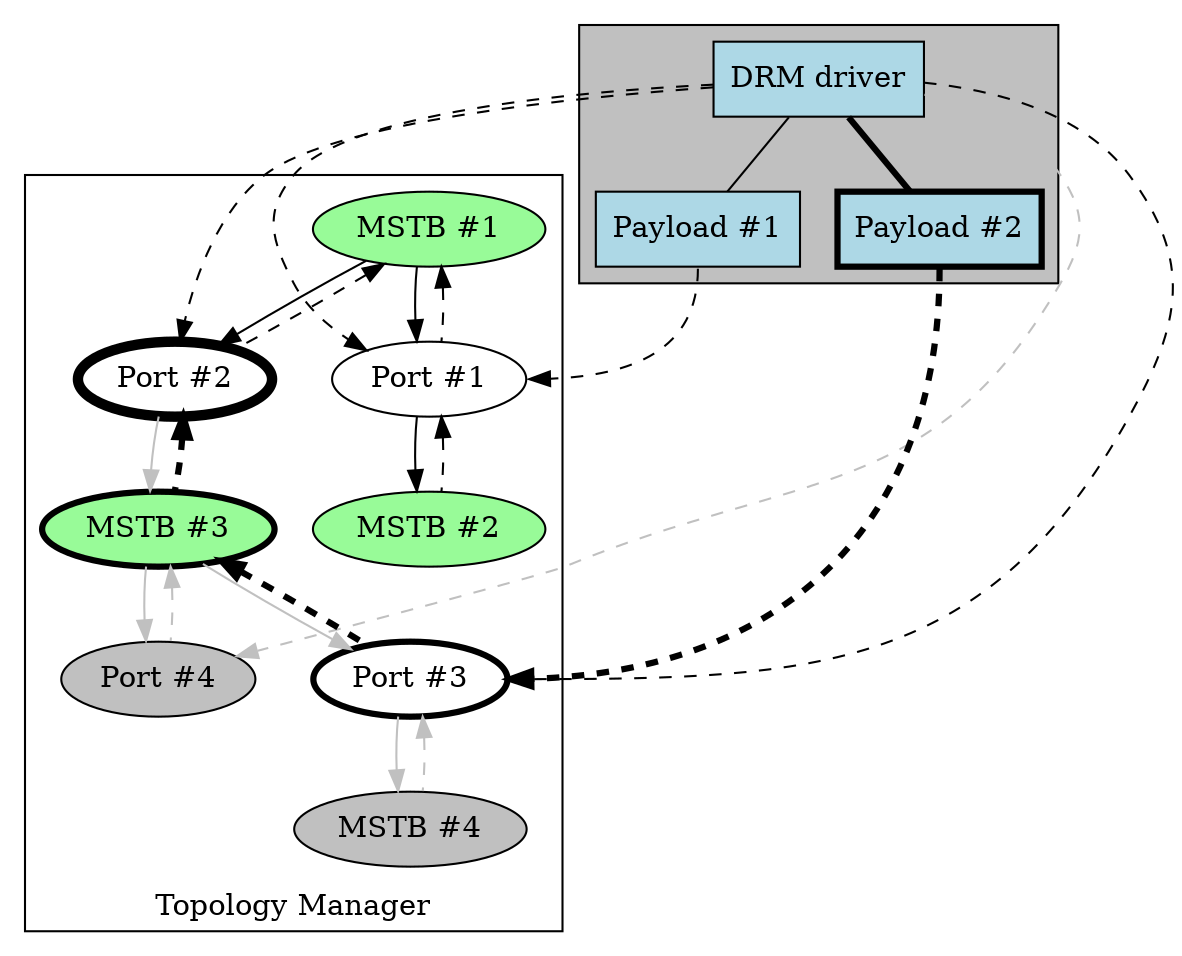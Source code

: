digraph T {
    /* Make sure our payloads are always drawn below the woke driver node */
    subgraph cluster_driver {
        fillcolor = grey;
        style = filled;
        edge [dir=none];
        driver -> payload1;
        driver -> payload2 [penwidth=3];
        edge [dir=""];
    }

    /* Driver malloc references */
    edge [style=dashed];
    driver -> port1;
    driver -> port2;
    driver -> port3:e;
    driver -> port4 [color=grey];
    payload1:s -> port1:e;
    payload2:s -> port3:e [penwidth=3];
    edge [style=""];

    subgraph cluster_topology {
        label="Topology Manager";
        labelloc=bottom;

        /* Topology references */
        mstb1 -> {port1, port2};
        port1 -> mstb2;
        edge [color=grey];
        port2 -> mstb3 -> {port3, port4};
        port3 -> mstb4;
        edge [color=""];

        /* Malloc references */
        edge [style=dashed;dir=back];
        mstb1 -> {port1, port2};
        port1 -> mstb2;
        port2 -> mstb3 [penwidth=3];
        mstb3 -> port3 [penwidth=3];
        edge [color=grey];
        mstb3 -> port4;
        port3 -> mstb4;
    }

    mstb1 [label="MSTB #1";style=filled;fillcolor=palegreen];
    mstb2 [label="MSTB #2";style=filled;fillcolor=palegreen];
    mstb3 [label="MSTB #3";style=filled;fillcolor=palegreen;penwidth=3];
    mstb4 [label="MSTB #4";style=filled;fillcolor=grey];

    port1 [label="Port #1"];
    port2 [label="Port #2";penwidth=5];
    port3 [label="Port #3";penwidth=3];
    port4 [label="Port #4";style=filled;fillcolor=grey];

    driver [label="DRM driver";style=filled;shape=box;fillcolor=lightblue];

    payload1 [label="Payload #1";style=filled;shape=box;fillcolor=lightblue];
    payload2 [label="Payload #2";style=filled;shape=box;fillcolor=lightblue;penwidth=3];
}

